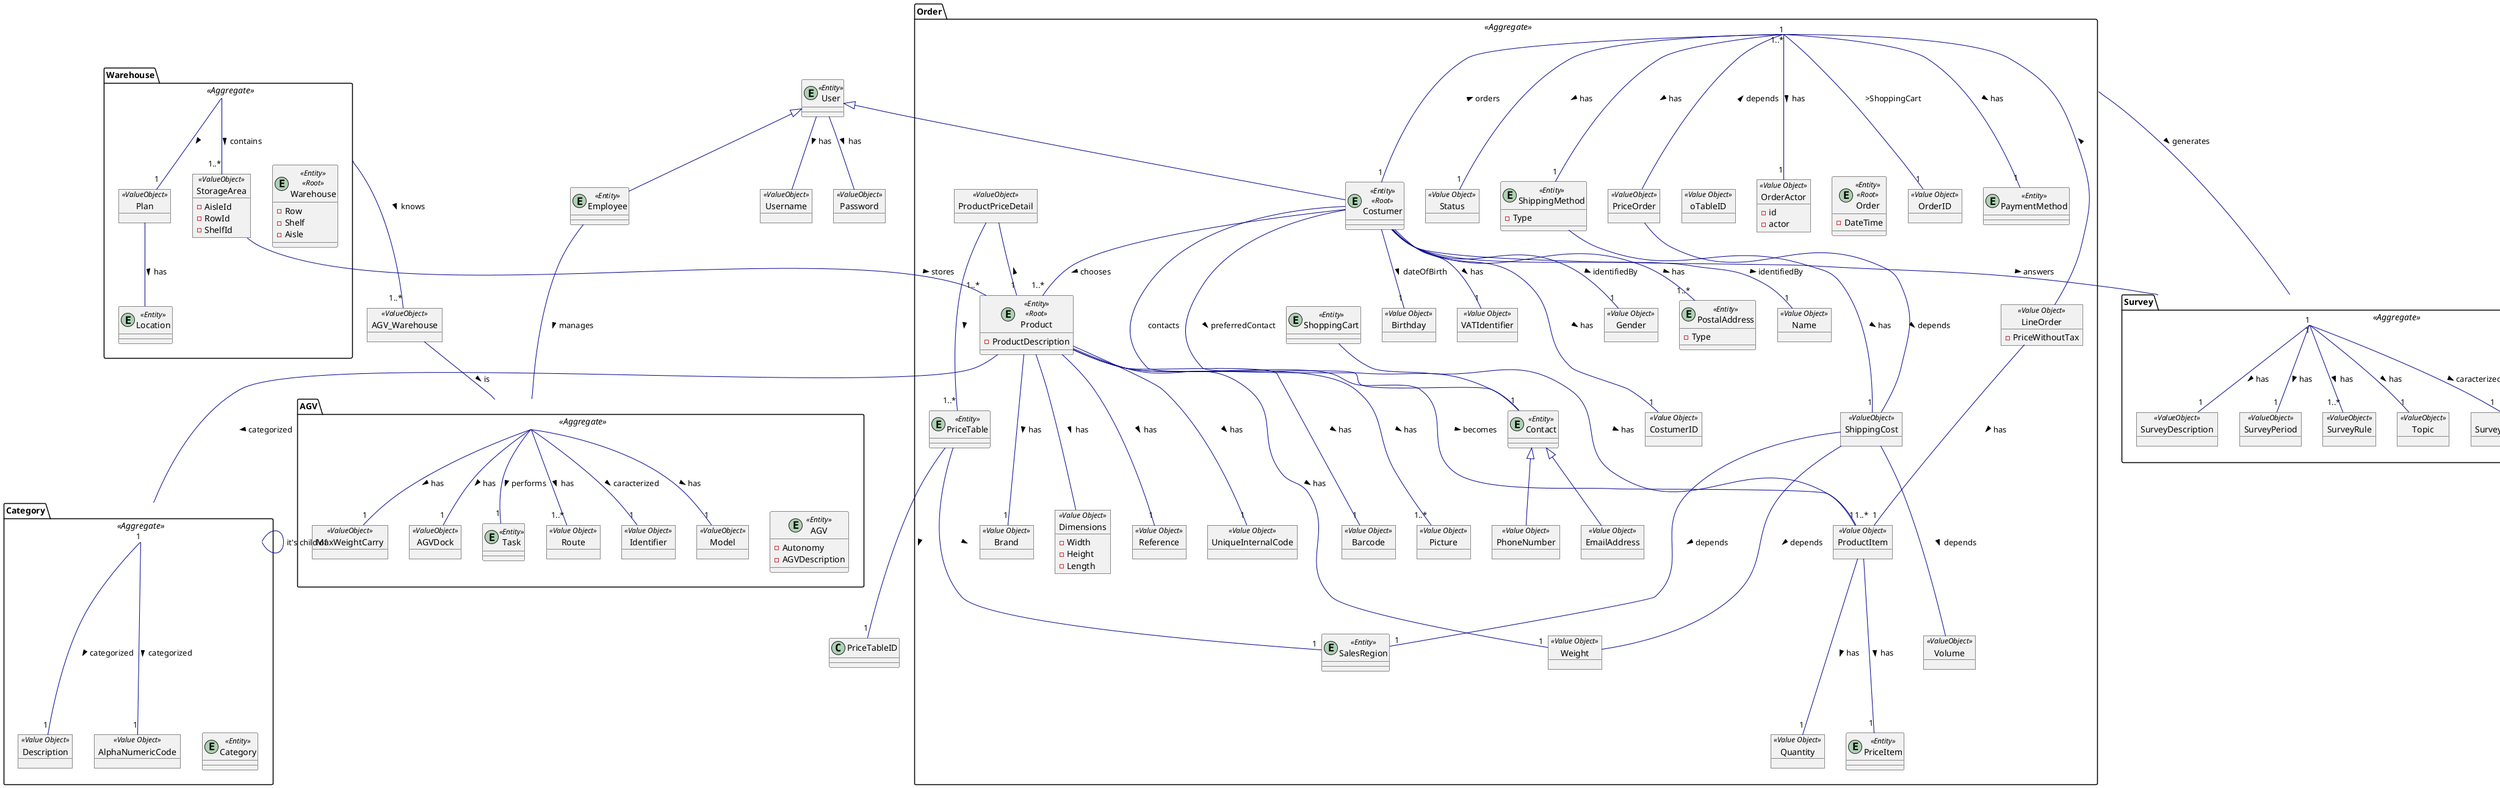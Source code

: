 @startuml
skinparam object {
ArrowColor DarkBlue
}

skinparam stereotypeCBackgroundColor LightBlue


package Category <<Aggregate>> {
    entity Category <<Entity>>

    object AlphaNumericCode <<Value Object>>

    object Description <<Value Object>>
}

/' OrderManagement '/
package Order <<Aggregate>>{

entity Product <<Entity>> <<Root>> {
- ProductDescription
}

object ProductPriceDetail <<ValueObject>>

object PriceOrder <<ValueObject>>

object Barcode <<Value Object>>

object Picture <<Value Object>>

object Brand <<Value Object>>

object ProductItem <<Value Object>>

object Quantity <<Value Object>>

entity PriceItem <<Entity>>

object Weight <<Value Object>>

object Dimensions <<Value Object>>{
- Width
- Height
- Length
}

object Reference <<Value Object>>

object UniqueInternalCode <<Value Object>>

entity Order <<Entity>> <<Root>>{
- DateTime
}

object OrderActor <<Value Object>>{
- id
- actor
}

object LineOrder <<Value Object>>{
- PriceWithoutTax
}

object oTableID <<Value Object>>

entity PriceTable <<Entity>>

entity SalesRegion <<Entity>>

entity Costumer <<Entity>> <<Root>>

entity Contact <<Entity>>

object PhoneNumber <<Value Object>>

object EmailAddress <<Value Object>>

object Name <<Value Object>>

object Gender <<Value Object>>

    entity PostalAddress <<Entity>> {
    - Type
    }

object OrderID <<Value Object>>

entity ShoppingCart <<Entity>>

entity PaymentMethod <<Entity>>

object ShippingCost <<ValueObject>>

object Volume <<ValueObject>>

object CostumerID <<Value Object>>

object Birthday <<Value Object>>

object VATIdentifier <<Value Object>>

   entity ShippingMethod <<Entity>>{
    -Type
    }

     object Status <<Value Object>>
}

/' WarehouseManagement '/
 package Warehouse <<Aggregate>>{

 entity Warehouse <<Entity>> <<Root>>{
     -Row
     -Shelf
     -Aisle
     }

    object Plan <<ValueObject>>

    entity Location <<Entity>>

     object StorageArea <<ValueObject>> {
         -AisleId
         -RowId
         -ShelfId
         }

 }

 object AGV_Warehouse <<ValueObject>>

package AGV <<Aggregate>>{
 entity AGV <<Entity>>{
     -Autonomy
     -AGVDescription
     }

     object Route <<Value Object>>

     object Identifier <<Value Object>>

     object Model <<ValueObject>>

     object MaxWeightCarry <<ValueObject>>

     object AGVDock <<ValueObject>>

     entity Task <<Entity>>
}


/' Survey '/
package Survey <<Aggregate>>{

    Entity Survey <<Entity>> {
    }

object SurveyAlphaNumericCode <<ValueObject>>

object SurveyDescription <<ValueObject>>

object SurveyPeriod <<ValueObject>>

object SurveyRule <<ValueObject>>

object Topic <<ValueObject>>

}
object GeneralQuestions  <<ValueObject>>
/'Question'/
package Question <<Aggregate>>{
entity Question <<Entity>>

entity Answer <<Entity>>
object Type <<Value Object>>{
{Multiple Choice}
{Free Answer}
{Ordering}
}
}

entity Employee <<Entity>>

entity User <<Entity>>

object Username <<ValueObject>>

object Password <<ValueObject>>

/' Employee '/
Employee --- AGV : manages >

/' User '/
User -- Username : has >
User -- Password : has >
User <|-- Costumer
User <|-- Employee


/' Costumer '/
Costumer --- "1" CostumerID : has >
Costumer --- "1" Contact : preferredContact >
Costumer -- "1" Name : identifiedBy >
Costumer --  Contact : contacts
Costumer -- "1" Gender : identifiedBy >
Costumer -- "1..*" PostalAddress : has >
Costumer -- "1" Birthday : dateOfBirth >
Contact <|-- PhoneNumber
Contact <|-- EmailAddress
Costumer -- "1" Survey : answers >
Costumer -- "1" VATIdentifier : has >


/' Product '/
Product --- "1" Category: categorized >
Product --- "1..*" Picture: has >
Product --- "1" Barcode: has >
Product --- "1" Brand: has >
ProductPriceDetail -- "1" Product: <
ProductPriceDetail --- "1..*" PriceTable: >
PriceTable --- "1" PriceTableID: >
PriceTable --- "1" SalesRegion: >
Product --- "1" ProductItem: becomes >
ProductItem --- "1" Quantity: has >
ProductItem --- "1" PriceItem : has >
Product --- "1" Reference: has >
Product --- "1" UniqueInternalCode: has >
Product --- Dimensions: has >



/' Category '/
Category --- "1" AlphaNumericCode  : categorized >
Category --- "1" Description  : categorized >
Category --- Category: it's child of


/' Warehouse '/
AGV -- "1..*" Route: has >
AGV -- "1" Identifier: caracterized >
AGV -- "1" Model: has >
Warehouse -- "1" Plan: >
AGV -- "1" MaxWeightCarry : has >
AGV -- "1" AGVDock : has >
AGV -- "1" Task : performs >
AGV_Warehouse -- AGV: is >
Warehouse -- "1..*" AGV_Warehouse: knows >
Plan -- Location: has >


/' Survey '/
Survey -- "1..*" SurveyRule: has >
Survey -- "1" SurveyDescription: has >
Survey -- "1" SurveyAlphaNumericCode: caracterized >
Survey -- "1" SurveyPeriod: has >
Survey -- "1" Topic: has >
Survey -- "1..*" GeneralQuestions: has >

Question -- Question: depends >


/' ShippingCost '/
ShippingCost --- Weight: depends >
ShippingCost --- Volume: depends >


/' Order '/
Order --- "1" OrderID : >ShoppingCart
Order --- "1" Status : has >
Order --- "1" OrderActor : has >
Order --- "1" PaymentMethod : has >
Order --- "1" ShippingMethod : has >
Order --- "1" Survey : generates >
ShippingCost --- "1" SalesRegion: depends >
ShippingMethod--- "1" ShippingCost: has >
Product --- "1" Weight: has >

LineOrder --- "1" Order: >
LineOrder --- "1" ProductItem: has >
PriceOrder --- Order: depends >
PriceOrder --- ShippingCost: depends >


/'ShoppingCart '/
ShoppingCart --- "1..*" ProductItem: has >

/'  Question '/
Question --- "1..*" Answer: has >
Question --- "1" GeneralQuestions: is <
Answer --- "1" Type: has >



/' Joined Aggregates '/
Costumer "1" -- "1..*" Order: orders >
Costumer -- "1..*" Product: chooses >
Warehouse -- "1..*" StorageArea: contains >
StorageArea -- "1..*" Product: stores >
@enduml